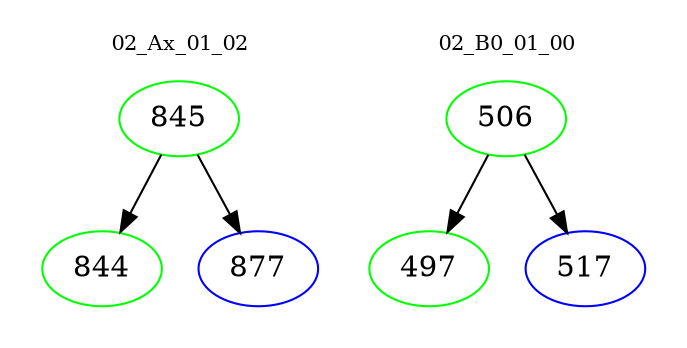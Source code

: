 digraph{
subgraph cluster_0 {
color = white
label = "02_Ax_01_02";
fontsize=10;
T0_845 [label="845", color="green"]
T0_845 -> T0_844 [color="black"]
T0_844 [label="844", color="green"]
T0_845 -> T0_877 [color="black"]
T0_877 [label="877", color="blue"]
}
subgraph cluster_1 {
color = white
label = "02_B0_01_00";
fontsize=10;
T1_506 [label="506", color="green"]
T1_506 -> T1_497 [color="black"]
T1_497 [label="497", color="green"]
T1_506 -> T1_517 [color="black"]
T1_517 [label="517", color="blue"]
}
}
